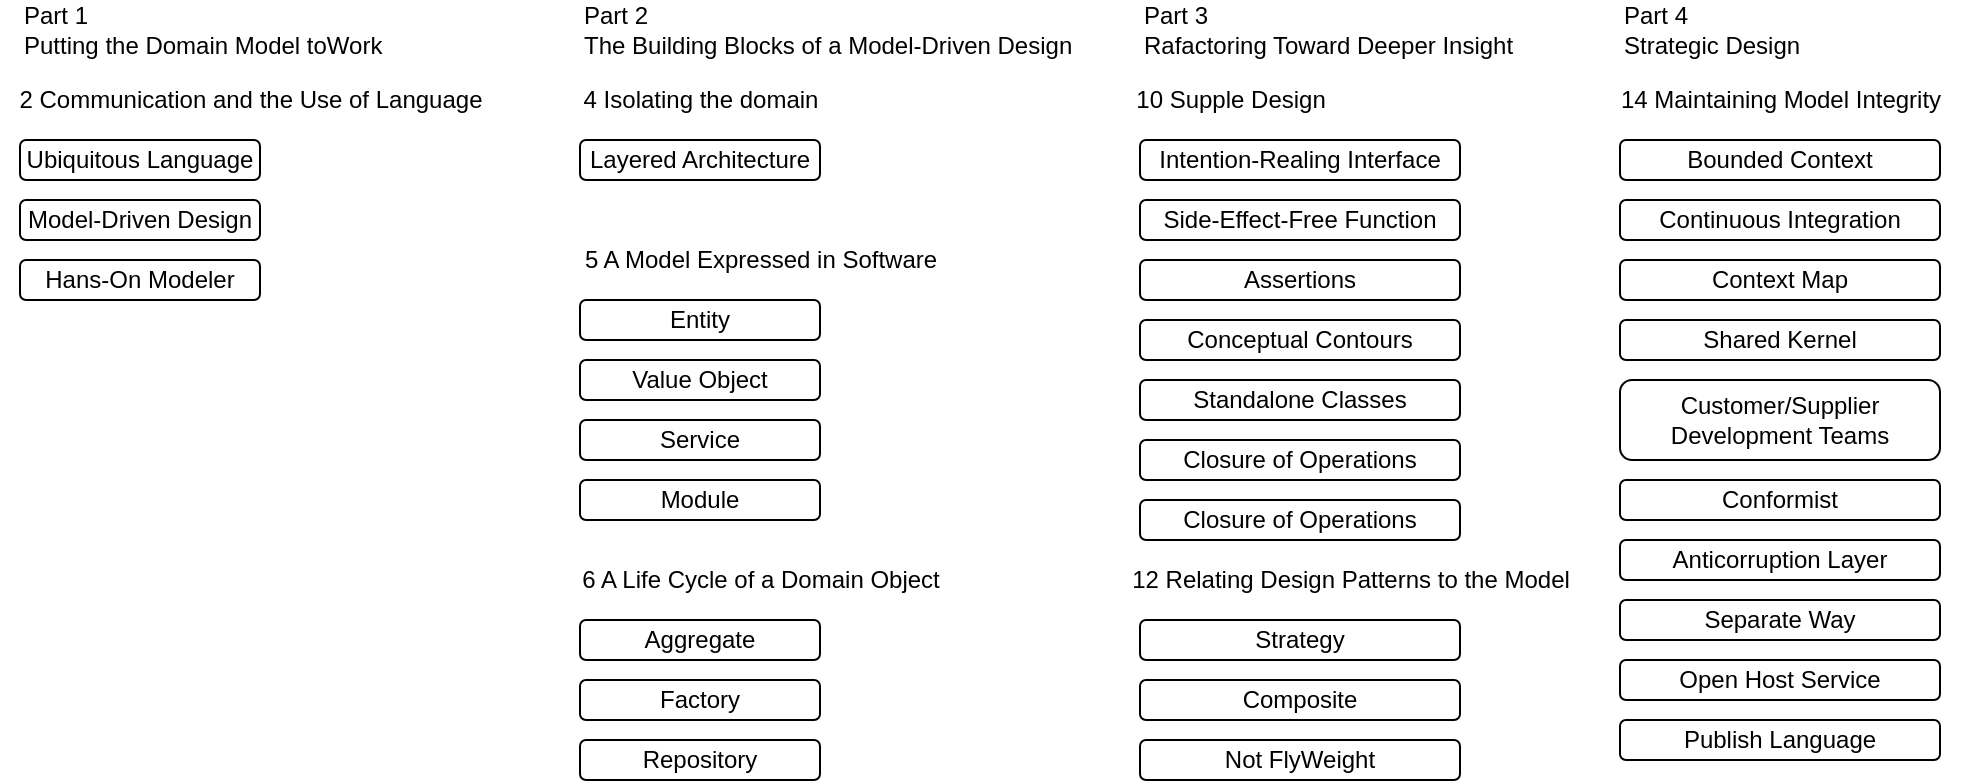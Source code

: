 <mxfile version="13.4.1" type="github"><diagram id="cs3FqZIEFPSHvNL24JPY" name="Page-1"><mxGraphModel dx="946" dy="614" grid="1" gridSize="10" guides="1" tooltips="1" connect="1" arrows="1" fold="1" page="1" pageScale="1" pageWidth="850" pageHeight="1100" math="0" shadow="0"><root><mxCell id="0"/><mxCell id="1" parent="0"/><mxCell id="_25s_ITaU66nZ-JxN_I0-1" value="Ubiquitous Language" style="rounded=1;whiteSpace=wrap;html=1;fillColor=none;" vertex="1" parent="1"><mxGeometry x="40" y="160" width="120" height="20" as="geometry"/></mxCell><mxCell id="_25s_ITaU66nZ-JxN_I0-2" value="2 Communication and the Use of Language" style="text;html=1;align=center;verticalAlign=middle;resizable=0;points=[];autosize=1;" vertex="1" parent="1"><mxGeometry x="30" y="130" width="250" height="20" as="geometry"/></mxCell><mxCell id="_25s_ITaU66nZ-JxN_I0-3" value="Model-Driven Design" style="rounded=1;whiteSpace=wrap;html=1;fillColor=none;" vertex="1" parent="1"><mxGeometry x="40" y="190" width="120" height="20" as="geometry"/></mxCell><mxCell id="_25s_ITaU66nZ-JxN_I0-4" value="Hans-On Modeler" style="rounded=1;whiteSpace=wrap;html=1;fillColor=none;" vertex="1" parent="1"><mxGeometry x="40" y="220" width="120" height="20" as="geometry"/></mxCell><mxCell id="_25s_ITaU66nZ-JxN_I0-5" value="Layered Architecture" style="rounded=1;whiteSpace=wrap;html=1;fillColor=none;" vertex="1" parent="1"><mxGeometry x="320" y="160" width="120" height="20" as="geometry"/></mxCell><mxCell id="_25s_ITaU66nZ-JxN_I0-6" value="Entity" style="rounded=1;whiteSpace=wrap;html=1;fillColor=none;" vertex="1" parent="1"><mxGeometry x="320" y="240" width="120" height="20" as="geometry"/></mxCell><mxCell id="_25s_ITaU66nZ-JxN_I0-7" value="Value Object" style="rounded=1;whiteSpace=wrap;html=1;fillColor=none;" vertex="1" parent="1"><mxGeometry x="320" y="270" width="120" height="20" as="geometry"/></mxCell><mxCell id="_25s_ITaU66nZ-JxN_I0-9" value="Service" style="rounded=1;whiteSpace=wrap;html=1;fillColor=none;" vertex="1" parent="1"><mxGeometry x="320" y="300" width="120" height="20" as="geometry"/></mxCell><mxCell id="_25s_ITaU66nZ-JxN_I0-10" value="Module" style="rounded=1;whiteSpace=wrap;html=1;fillColor=none;" vertex="1" parent="1"><mxGeometry x="320" y="330" width="120" height="20" as="geometry"/></mxCell><mxCell id="_25s_ITaU66nZ-JxN_I0-11" value="Part 1&lt;br&gt;Putting the Domain Model toWork" style="text;html=1;align=left;verticalAlign=middle;resizable=0;points=[];autosize=1;" vertex="1" parent="1"><mxGeometry x="40" y="90" width="190" height="30" as="geometry"/></mxCell><mxCell id="_25s_ITaU66nZ-JxN_I0-12" value="4 Isolating the domain" style="text;html=1;align=center;verticalAlign=middle;resizable=0;points=[];autosize=1;" vertex="1" parent="1"><mxGeometry x="315" y="130" width="130" height="20" as="geometry"/></mxCell><mxCell id="_25s_ITaU66nZ-JxN_I0-13" value="5 A Model Expressed in Software" style="text;html=1;align=center;verticalAlign=middle;resizable=0;points=[];autosize=1;" vertex="1" parent="1"><mxGeometry x="315" y="210" width="190" height="20" as="geometry"/></mxCell><mxCell id="_25s_ITaU66nZ-JxN_I0-14" value="6 A Life Cycle of a Domain Object" style="text;html=1;align=center;verticalAlign=middle;resizable=0;points=[];autosize=1;" vertex="1" parent="1"><mxGeometry x="315" y="370" width="190" height="20" as="geometry"/></mxCell><mxCell id="_25s_ITaU66nZ-JxN_I0-15" value="Aggregate" style="rounded=1;whiteSpace=wrap;html=1;fillColor=none;" vertex="1" parent="1"><mxGeometry x="320" y="400" width="120" height="20" as="geometry"/></mxCell><mxCell id="_25s_ITaU66nZ-JxN_I0-16" value="Factory" style="rounded=1;whiteSpace=wrap;html=1;fillColor=none;" vertex="1" parent="1"><mxGeometry x="320" y="430" width="120" height="20" as="geometry"/></mxCell><mxCell id="_25s_ITaU66nZ-JxN_I0-17" value="Repository" style="rounded=1;whiteSpace=wrap;html=1;fillColor=none;" vertex="1" parent="1"><mxGeometry x="320" y="460" width="120" height="20" as="geometry"/></mxCell><mxCell id="_25s_ITaU66nZ-JxN_I0-18" value="Part 2&lt;br&gt;The Building Blocks of a Model-Driven Design" style="text;html=1;align=left;verticalAlign=middle;resizable=0;points=[];autosize=1;" vertex="1" parent="1"><mxGeometry x="320" y="90" width="260" height="30" as="geometry"/></mxCell><mxCell id="_25s_ITaU66nZ-JxN_I0-19" value="Part 3&lt;br&gt;Rafactoring Toward Deeper Insight" style="text;html=1;align=left;verticalAlign=middle;resizable=0;points=[];autosize=1;" vertex="1" parent="1"><mxGeometry x="600" y="90" width="200" height="30" as="geometry"/></mxCell><mxCell id="_25s_ITaU66nZ-JxN_I0-20" value="Intention-Realing Interface" style="rounded=1;whiteSpace=wrap;html=1;fillColor=none;" vertex="1" parent="1"><mxGeometry x="600" y="160" width="160" height="20" as="geometry"/></mxCell><mxCell id="_25s_ITaU66nZ-JxN_I0-21" value="10 Supple Design" style="text;html=1;align=center;verticalAlign=middle;resizable=0;points=[];autosize=1;" vertex="1" parent="1"><mxGeometry x="590" y="130" width="110" height="20" as="geometry"/></mxCell><mxCell id="_25s_ITaU66nZ-JxN_I0-22" value="Side-Effect-Free Function" style="rounded=1;whiteSpace=wrap;html=1;fillColor=none;" vertex="1" parent="1"><mxGeometry x="600" y="190" width="160" height="20" as="geometry"/></mxCell><mxCell id="_25s_ITaU66nZ-JxN_I0-23" value="Assertions" style="rounded=1;whiteSpace=wrap;html=1;fillColor=none;" vertex="1" parent="1"><mxGeometry x="600" y="220" width="160" height="20" as="geometry"/></mxCell><mxCell id="_25s_ITaU66nZ-JxN_I0-26" value="Conceptual Contours" style="rounded=1;whiteSpace=wrap;html=1;fillColor=none;" vertex="1" parent="1"><mxGeometry x="600" y="250" width="160" height="20" as="geometry"/></mxCell><mxCell id="_25s_ITaU66nZ-JxN_I0-27" value="Standalone Classes" style="rounded=1;whiteSpace=wrap;html=1;fillColor=none;" vertex="1" parent="1"><mxGeometry x="600" y="280" width="160" height="20" as="geometry"/></mxCell><mxCell id="_25s_ITaU66nZ-JxN_I0-28" value="Closure of Operations" style="rounded=1;whiteSpace=wrap;html=1;fillColor=none;" vertex="1" parent="1"><mxGeometry x="600" y="310" width="160" height="20" as="geometry"/></mxCell><mxCell id="_25s_ITaU66nZ-JxN_I0-29" value="Closure of Operations" style="rounded=1;whiteSpace=wrap;html=1;fillColor=none;" vertex="1" parent="1"><mxGeometry x="600" y="340" width="160" height="20" as="geometry"/></mxCell><mxCell id="_25s_ITaU66nZ-JxN_I0-30" value="12 Relating Design Patterns to the Model" style="text;html=1;align=center;verticalAlign=middle;resizable=0;points=[];autosize=1;" vertex="1" parent="1"><mxGeometry x="590" y="370" width="230" height="20" as="geometry"/></mxCell><mxCell id="_25s_ITaU66nZ-JxN_I0-31" value="Strategy" style="rounded=1;whiteSpace=wrap;html=1;fillColor=none;" vertex="1" parent="1"><mxGeometry x="600" y="400" width="160" height="20" as="geometry"/></mxCell><mxCell id="_25s_ITaU66nZ-JxN_I0-32" value="Composite" style="rounded=1;whiteSpace=wrap;html=1;fillColor=none;" vertex="1" parent="1"><mxGeometry x="600" y="430" width="160" height="20" as="geometry"/></mxCell><mxCell id="_25s_ITaU66nZ-JxN_I0-33" value="Not FlyWeight" style="rounded=1;whiteSpace=wrap;html=1;fillColor=none;" vertex="1" parent="1"><mxGeometry x="600" y="460" width="160" height="20" as="geometry"/></mxCell><mxCell id="_25s_ITaU66nZ-JxN_I0-34" value="Part 4&lt;br&gt;Strategic Design" style="text;html=1;align=left;verticalAlign=middle;resizable=0;points=[];autosize=1;" vertex="1" parent="1"><mxGeometry x="840" y="90" width="100" height="30" as="geometry"/></mxCell><mxCell id="_25s_ITaU66nZ-JxN_I0-35" value="14 Maintaining Model Integrity" style="text;html=1;align=center;verticalAlign=middle;resizable=0;points=[];autosize=1;" vertex="1" parent="1"><mxGeometry x="830" y="130" width="180" height="20" as="geometry"/></mxCell><mxCell id="_25s_ITaU66nZ-JxN_I0-36" value="Bounded Context" style="rounded=1;whiteSpace=wrap;html=1;fillColor=none;" vertex="1" parent="1"><mxGeometry x="840" y="160" width="160" height="20" as="geometry"/></mxCell><mxCell id="_25s_ITaU66nZ-JxN_I0-37" value="Continuous Integration" style="rounded=1;whiteSpace=wrap;html=1;fillColor=none;" vertex="1" parent="1"><mxGeometry x="840" y="190" width="160" height="20" as="geometry"/></mxCell><mxCell id="_25s_ITaU66nZ-JxN_I0-38" value="Context Map" style="rounded=1;whiteSpace=wrap;html=1;fillColor=none;" vertex="1" parent="1"><mxGeometry x="840" y="220" width="160" height="20" as="geometry"/></mxCell><mxCell id="_25s_ITaU66nZ-JxN_I0-39" value="Shared Kernel" style="rounded=1;whiteSpace=wrap;html=1;fillColor=none;" vertex="1" parent="1"><mxGeometry x="840" y="250" width="160" height="20" as="geometry"/></mxCell><mxCell id="_25s_ITaU66nZ-JxN_I0-40" value="Customer/Supplier Development Teams" style="rounded=1;whiteSpace=wrap;html=1;fillColor=none;" vertex="1" parent="1"><mxGeometry x="840" y="280" width="160" height="40" as="geometry"/></mxCell><mxCell id="_25s_ITaU66nZ-JxN_I0-41" value="Conformist" style="rounded=1;whiteSpace=wrap;html=1;fillColor=none;" vertex="1" parent="1"><mxGeometry x="840" y="330" width="160" height="20" as="geometry"/></mxCell><mxCell id="_25s_ITaU66nZ-JxN_I0-42" value="Anticorruption Layer" style="rounded=1;whiteSpace=wrap;html=1;fillColor=none;" vertex="1" parent="1"><mxGeometry x="840" y="360" width="160" height="20" as="geometry"/></mxCell><mxCell id="_25s_ITaU66nZ-JxN_I0-43" value="Separate Way" style="rounded=1;whiteSpace=wrap;html=1;fillColor=none;" vertex="1" parent="1"><mxGeometry x="840" y="390" width="160" height="20" as="geometry"/></mxCell><mxCell id="_25s_ITaU66nZ-JxN_I0-44" value="Open Host Service" style="rounded=1;whiteSpace=wrap;html=1;fillColor=none;" vertex="1" parent="1"><mxGeometry x="840" y="420" width="160" height="20" as="geometry"/></mxCell><mxCell id="_25s_ITaU66nZ-JxN_I0-45" value="Publish Language" style="rounded=1;whiteSpace=wrap;html=1;fillColor=none;" vertex="1" parent="1"><mxGeometry x="840" y="450" width="160" height="20" as="geometry"/></mxCell></root></mxGraphModel></diagram></mxfile>
